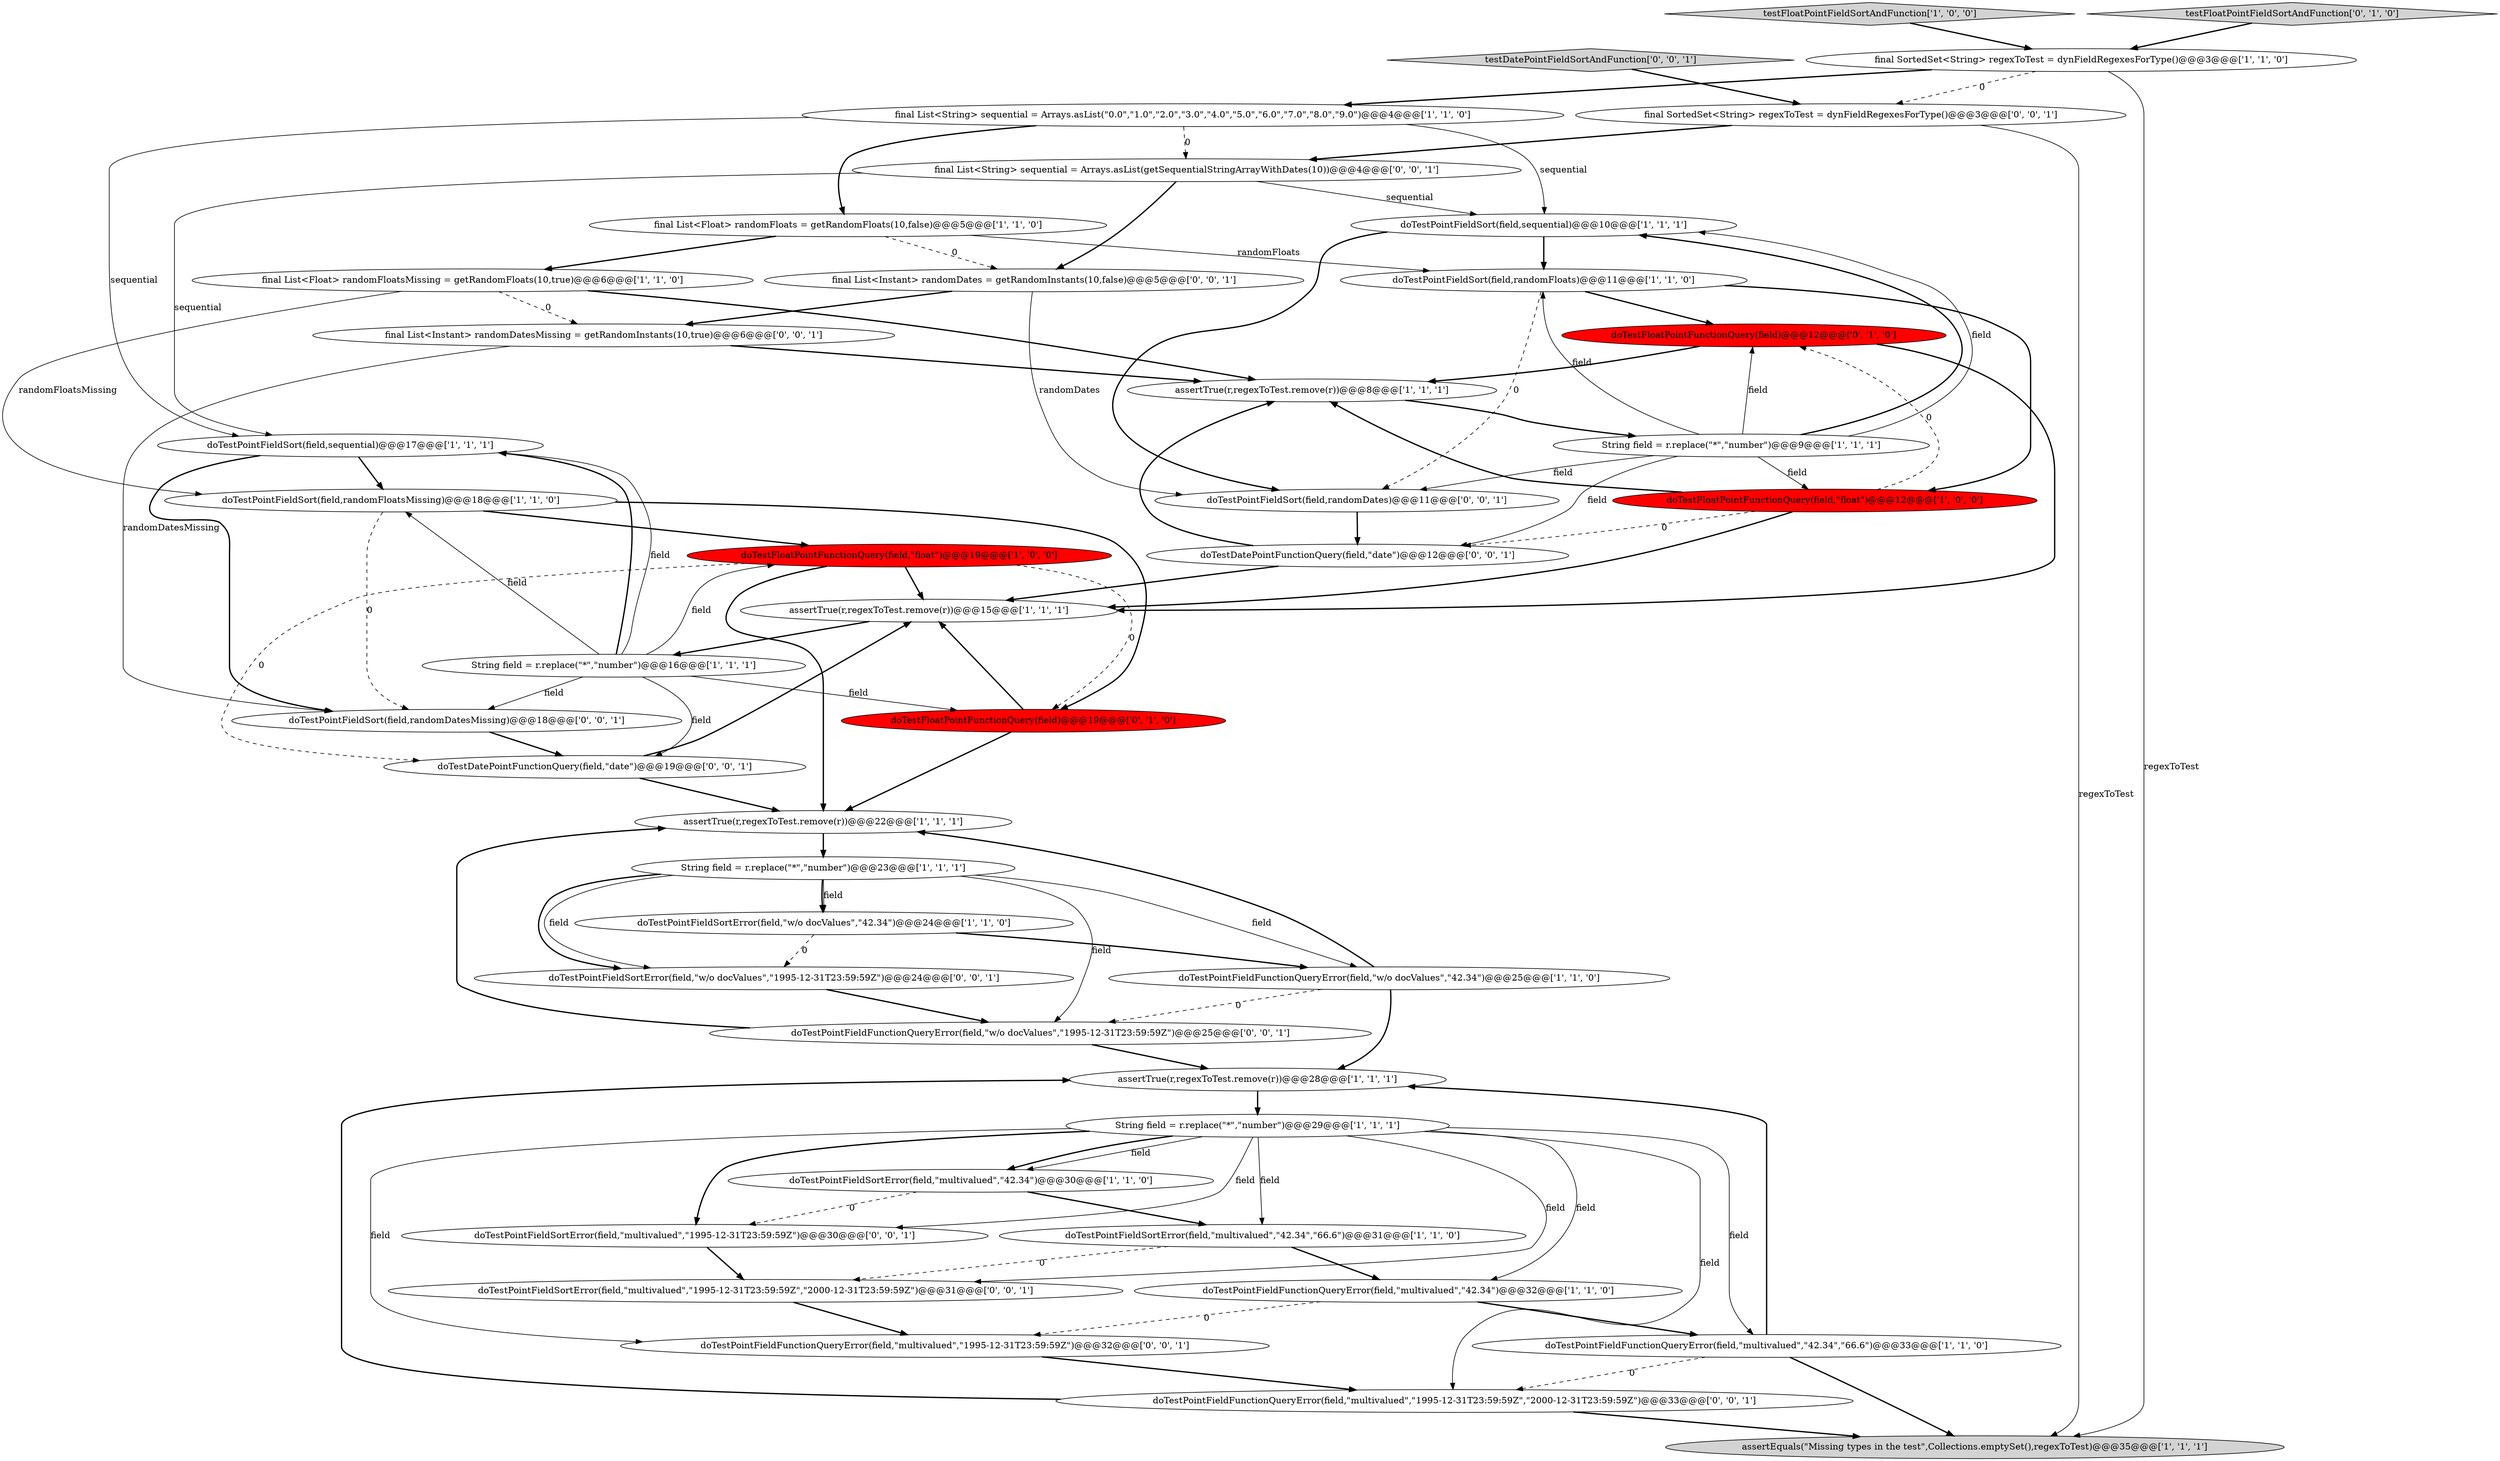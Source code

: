 digraph {
21 [style = filled, label = "final List<String> sequential = Arrays.asList(\"0.0\",\"1.0\",\"2.0\",\"3.0\",\"4.0\",\"5.0\",\"6.0\",\"7.0\",\"8.0\",\"9.0\")@@@4@@@['1', '1', '0']", fillcolor = white, shape = ellipse image = "AAA0AAABBB1BBB"];
29 [style = filled, label = "doTestPointFieldSortError(field,\"multivalued\",\"1995-12-31T23:59:59Z\",\"2000-12-31T23:59:59Z\")@@@31@@@['0', '0', '1']", fillcolor = white, shape = ellipse image = "AAA0AAABBB3BBB"];
33 [style = filled, label = "testDatePointFieldSortAndFunction['0', '0', '1']", fillcolor = lightgray, shape = diamond image = "AAA0AAABBB3BBB"];
27 [style = filled, label = "doTestFloatPointFunctionQuery(field)@@@12@@@['0', '1', '0']", fillcolor = red, shape = ellipse image = "AAA1AAABBB2BBB"];
35 [style = filled, label = "final List<Instant> randomDatesMissing = getRandomInstants(10,true)@@@6@@@['0', '0', '1']", fillcolor = white, shape = ellipse image = "AAA0AAABBB3BBB"];
25 [style = filled, label = "doTestPointFieldSortError(field,\"w/o docValues\",\"42.34\")@@@24@@@['1', '1', '0']", fillcolor = white, shape = ellipse image = "AAA0AAABBB1BBB"];
10 [style = filled, label = "doTestPointFieldFunctionQueryError(field,\"w/o docValues\",\"42.34\")@@@25@@@['1', '1', '0']", fillcolor = white, shape = ellipse image = "AAA0AAABBB1BBB"];
6 [style = filled, label = "testFloatPointFieldSortAndFunction['1', '0', '0']", fillcolor = lightgray, shape = diamond image = "AAA0AAABBB1BBB"];
19 [style = filled, label = "doTestFloatPointFunctionQuery(field,\"float\")@@@12@@@['1', '0', '0']", fillcolor = red, shape = ellipse image = "AAA1AAABBB1BBB"];
14 [style = filled, label = "assertTrue(r,regexToTest.remove(r))@@@15@@@['1', '1', '1']", fillcolor = white, shape = ellipse image = "AAA0AAABBB1BBB"];
5 [style = filled, label = "doTestPointFieldSortError(field,\"multivalued\",\"42.34\",\"66.6\")@@@31@@@['1', '1', '0']", fillcolor = white, shape = ellipse image = "AAA0AAABBB1BBB"];
30 [style = filled, label = "final List<String> sequential = Arrays.asList(getSequentialStringArrayWithDates(10))@@@4@@@['0', '0', '1']", fillcolor = white, shape = ellipse image = "AAA0AAABBB3BBB"];
7 [style = filled, label = "doTestPointFieldSort(field,sequential)@@@17@@@['1', '1', '1']", fillcolor = white, shape = ellipse image = "AAA0AAABBB1BBB"];
1 [style = filled, label = "doTestFloatPointFunctionQuery(field,\"float\")@@@19@@@['1', '0', '0']", fillcolor = red, shape = ellipse image = "AAA1AAABBB1BBB"];
8 [style = filled, label = "assertTrue(r,regexToTest.remove(r))@@@22@@@['1', '1', '1']", fillcolor = white, shape = ellipse image = "AAA0AAABBB1BBB"];
3 [style = filled, label = "doTestPointFieldSort(field,randomFloats)@@@11@@@['1', '1', '0']", fillcolor = white, shape = ellipse image = "AAA0AAABBB1BBB"];
2 [style = filled, label = "doTestPointFieldSortError(field,\"multivalued\",\"42.34\")@@@30@@@['1', '1', '0']", fillcolor = white, shape = ellipse image = "AAA0AAABBB1BBB"];
24 [style = filled, label = "assertTrue(r,regexToTest.remove(r))@@@8@@@['1', '1', '1']", fillcolor = white, shape = ellipse image = "AAA0AAABBB1BBB"];
38 [style = filled, label = "doTestPointFieldFunctionQueryError(field,\"multivalued\",\"1995-12-31T23:59:59Z\",\"2000-12-31T23:59:59Z\")@@@33@@@['0', '0', '1']", fillcolor = white, shape = ellipse image = "AAA0AAABBB3BBB"];
13 [style = filled, label = "doTestPointFieldSort(field,randomFloatsMissing)@@@18@@@['1', '1', '0']", fillcolor = white, shape = ellipse image = "AAA0AAABBB1BBB"];
40 [style = filled, label = "doTestPointFieldSort(field,randomDates)@@@11@@@['0', '0', '1']", fillcolor = white, shape = ellipse image = "AAA0AAABBB3BBB"];
34 [style = filled, label = "doTestPointFieldSortError(field,\"multivalued\",\"1995-12-31T23:59:59Z\")@@@30@@@['0', '0', '1']", fillcolor = white, shape = ellipse image = "AAA0AAABBB3BBB"];
16 [style = filled, label = "assertEquals(\"Missing types in the test\",Collections.emptySet(),regexToTest)@@@35@@@['1', '1', '1']", fillcolor = lightgray, shape = ellipse image = "AAA0AAABBB1BBB"];
39 [style = filled, label = "doTestPointFieldSortError(field,\"w/o docValues\",\"1995-12-31T23:59:59Z\")@@@24@@@['0', '0', '1']", fillcolor = white, shape = ellipse image = "AAA0AAABBB3BBB"];
22 [style = filled, label = "assertTrue(r,regexToTest.remove(r))@@@28@@@['1', '1', '1']", fillcolor = white, shape = ellipse image = "AAA0AAABBB1BBB"];
26 [style = filled, label = "doTestFloatPointFunctionQuery(field)@@@19@@@['0', '1', '0']", fillcolor = red, shape = ellipse image = "AAA1AAABBB2BBB"];
23 [style = filled, label = "doTestPointFieldFunctionQueryError(field,\"multivalued\",\"42.34\",\"66.6\")@@@33@@@['1', '1', '0']", fillcolor = white, shape = ellipse image = "AAA0AAABBB1BBB"];
28 [style = filled, label = "testFloatPointFieldSortAndFunction['0', '1', '0']", fillcolor = lightgray, shape = diamond image = "AAA0AAABBB2BBB"];
31 [style = filled, label = "final SortedSet<String> regexToTest = dynFieldRegexesForType()@@@3@@@['0', '0', '1']", fillcolor = white, shape = ellipse image = "AAA0AAABBB3BBB"];
4 [style = filled, label = "String field = r.replace(\"*\",\"number\")@@@23@@@['1', '1', '1']", fillcolor = white, shape = ellipse image = "AAA0AAABBB1BBB"];
43 [style = filled, label = "doTestPointFieldFunctionQueryError(field,\"w/o docValues\",\"1995-12-31T23:59:59Z\")@@@25@@@['0', '0', '1']", fillcolor = white, shape = ellipse image = "AAA0AAABBB3BBB"];
12 [style = filled, label = "doTestPointFieldSort(field,sequential)@@@10@@@['1', '1', '1']", fillcolor = white, shape = ellipse image = "AAA0AAABBB1BBB"];
9 [style = filled, label = "String field = r.replace(\"*\",\"number\")@@@16@@@['1', '1', '1']", fillcolor = white, shape = ellipse image = "AAA0AAABBB1BBB"];
18 [style = filled, label = "String field = r.replace(\"*\",\"number\")@@@9@@@['1', '1', '1']", fillcolor = white, shape = ellipse image = "AAA0AAABBB1BBB"];
17 [style = filled, label = "final List<Float> randomFloatsMissing = getRandomFloats(10,true)@@@6@@@['1', '1', '0']", fillcolor = white, shape = ellipse image = "AAA0AAABBB1BBB"];
41 [style = filled, label = "doTestPointFieldSort(field,randomDatesMissing)@@@18@@@['0', '0', '1']", fillcolor = white, shape = ellipse image = "AAA0AAABBB3BBB"];
11 [style = filled, label = "doTestPointFieldFunctionQueryError(field,\"multivalued\",\"42.34\")@@@32@@@['1', '1', '0']", fillcolor = white, shape = ellipse image = "AAA0AAABBB1BBB"];
20 [style = filled, label = "final List<Float> randomFloats = getRandomFloats(10,false)@@@5@@@['1', '1', '0']", fillcolor = white, shape = ellipse image = "AAA0AAABBB1BBB"];
36 [style = filled, label = "doTestPointFieldFunctionQueryError(field,\"multivalued\",\"1995-12-31T23:59:59Z\")@@@32@@@['0', '0', '1']", fillcolor = white, shape = ellipse image = "AAA0AAABBB3BBB"];
0 [style = filled, label = "final SortedSet<String> regexToTest = dynFieldRegexesForType()@@@3@@@['1', '1', '0']", fillcolor = white, shape = ellipse image = "AAA0AAABBB1BBB"];
37 [style = filled, label = "final List<Instant> randomDates = getRandomInstants(10,false)@@@5@@@['0', '0', '1']", fillcolor = white, shape = ellipse image = "AAA0AAABBB3BBB"];
42 [style = filled, label = "doTestDatePointFunctionQuery(field,\"date\")@@@19@@@['0', '0', '1']", fillcolor = white, shape = ellipse image = "AAA0AAABBB3BBB"];
32 [style = filled, label = "doTestDatePointFunctionQuery(field,\"date\")@@@12@@@['0', '0', '1']", fillcolor = white, shape = ellipse image = "AAA0AAABBB3BBB"];
15 [style = filled, label = "String field = r.replace(\"*\",\"number\")@@@29@@@['1', '1', '1']", fillcolor = white, shape = ellipse image = "AAA0AAABBB1BBB"];
1->42 [style = dashed, label="0"];
23->38 [style = dashed, label="0"];
19->27 [style = dashed, label="0"];
22->15 [style = bold, label=""];
21->7 [style = solid, label="sequential"];
3->40 [style = dashed, label="0"];
4->25 [style = bold, label=""];
18->40 [style = solid, label="field"];
9->42 [style = solid, label="field"];
15->2 [style = solid, label="field"];
30->12 [style = solid, label="sequential"];
17->35 [style = dashed, label="0"];
15->11 [style = solid, label="field"];
9->7 [style = bold, label=""];
9->26 [style = solid, label="field"];
4->39 [style = solid, label="field"];
20->37 [style = dashed, label="0"];
13->41 [style = dashed, label="0"];
13->1 [style = bold, label=""];
0->16 [style = solid, label="regexToTest"];
4->25 [style = solid, label="field"];
3->27 [style = bold, label=""];
19->24 [style = bold, label=""];
21->30 [style = dashed, label="0"];
28->0 [style = bold, label=""];
12->40 [style = bold, label=""];
23->22 [style = bold, label=""];
9->1 [style = solid, label="field"];
10->8 [style = bold, label=""];
3->19 [style = bold, label=""];
15->36 [style = solid, label="field"];
20->3 [style = solid, label="randomFloats"];
43->8 [style = bold, label=""];
31->30 [style = bold, label=""];
35->41 [style = solid, label="randomDatesMissing"];
14->9 [style = bold, label=""];
25->10 [style = bold, label=""];
8->4 [style = bold, label=""];
9->41 [style = solid, label="field"];
29->36 [style = bold, label=""];
15->34 [style = bold, label=""];
17->13 [style = solid, label="randomFloatsMissing"];
15->38 [style = solid, label="field"];
26->14 [style = bold, label=""];
18->12 [style = bold, label=""];
31->16 [style = solid, label="regexToTest"];
0->21 [style = bold, label=""];
21->12 [style = solid, label="sequential"];
11->36 [style = dashed, label="0"];
24->18 [style = bold, label=""];
9->7 [style = solid, label="field"];
43->22 [style = bold, label=""];
18->27 [style = solid, label="field"];
5->11 [style = bold, label=""];
10->43 [style = dashed, label="0"];
19->32 [style = dashed, label="0"];
18->3 [style = solid, label="field"];
34->29 [style = bold, label=""];
4->43 [style = solid, label="field"];
1->8 [style = bold, label=""];
27->14 [style = bold, label=""];
1->26 [style = dashed, label="0"];
4->39 [style = bold, label=""];
15->34 [style = solid, label="field"];
42->8 [style = bold, label=""];
38->16 [style = bold, label=""];
32->14 [style = bold, label=""];
26->8 [style = bold, label=""];
5->29 [style = dashed, label="0"];
18->19 [style = solid, label="field"];
35->24 [style = bold, label=""];
42->14 [style = bold, label=""];
19->14 [style = bold, label=""];
18->12 [style = solid, label="field"];
13->26 [style = bold, label=""];
4->10 [style = solid, label="field"];
40->32 [style = bold, label=""];
27->24 [style = bold, label=""];
7->41 [style = bold, label=""];
12->3 [style = bold, label=""];
37->35 [style = bold, label=""];
15->29 [style = solid, label="field"];
37->40 [style = solid, label="randomDates"];
25->39 [style = dashed, label="0"];
2->5 [style = bold, label=""];
7->13 [style = bold, label=""];
10->22 [style = bold, label=""];
15->2 [style = bold, label=""];
23->16 [style = bold, label=""];
20->17 [style = bold, label=""];
30->7 [style = solid, label="sequential"];
39->43 [style = bold, label=""];
6->0 [style = bold, label=""];
30->37 [style = bold, label=""];
15->5 [style = solid, label="field"];
17->24 [style = bold, label=""];
21->20 [style = bold, label=""];
0->31 [style = dashed, label="0"];
2->34 [style = dashed, label="0"];
18->32 [style = solid, label="field"];
33->31 [style = bold, label=""];
15->23 [style = solid, label="field"];
1->14 [style = bold, label=""];
36->38 [style = bold, label=""];
38->22 [style = bold, label=""];
32->24 [style = bold, label=""];
11->23 [style = bold, label=""];
9->13 [style = solid, label="field"];
41->42 [style = bold, label=""];
}
